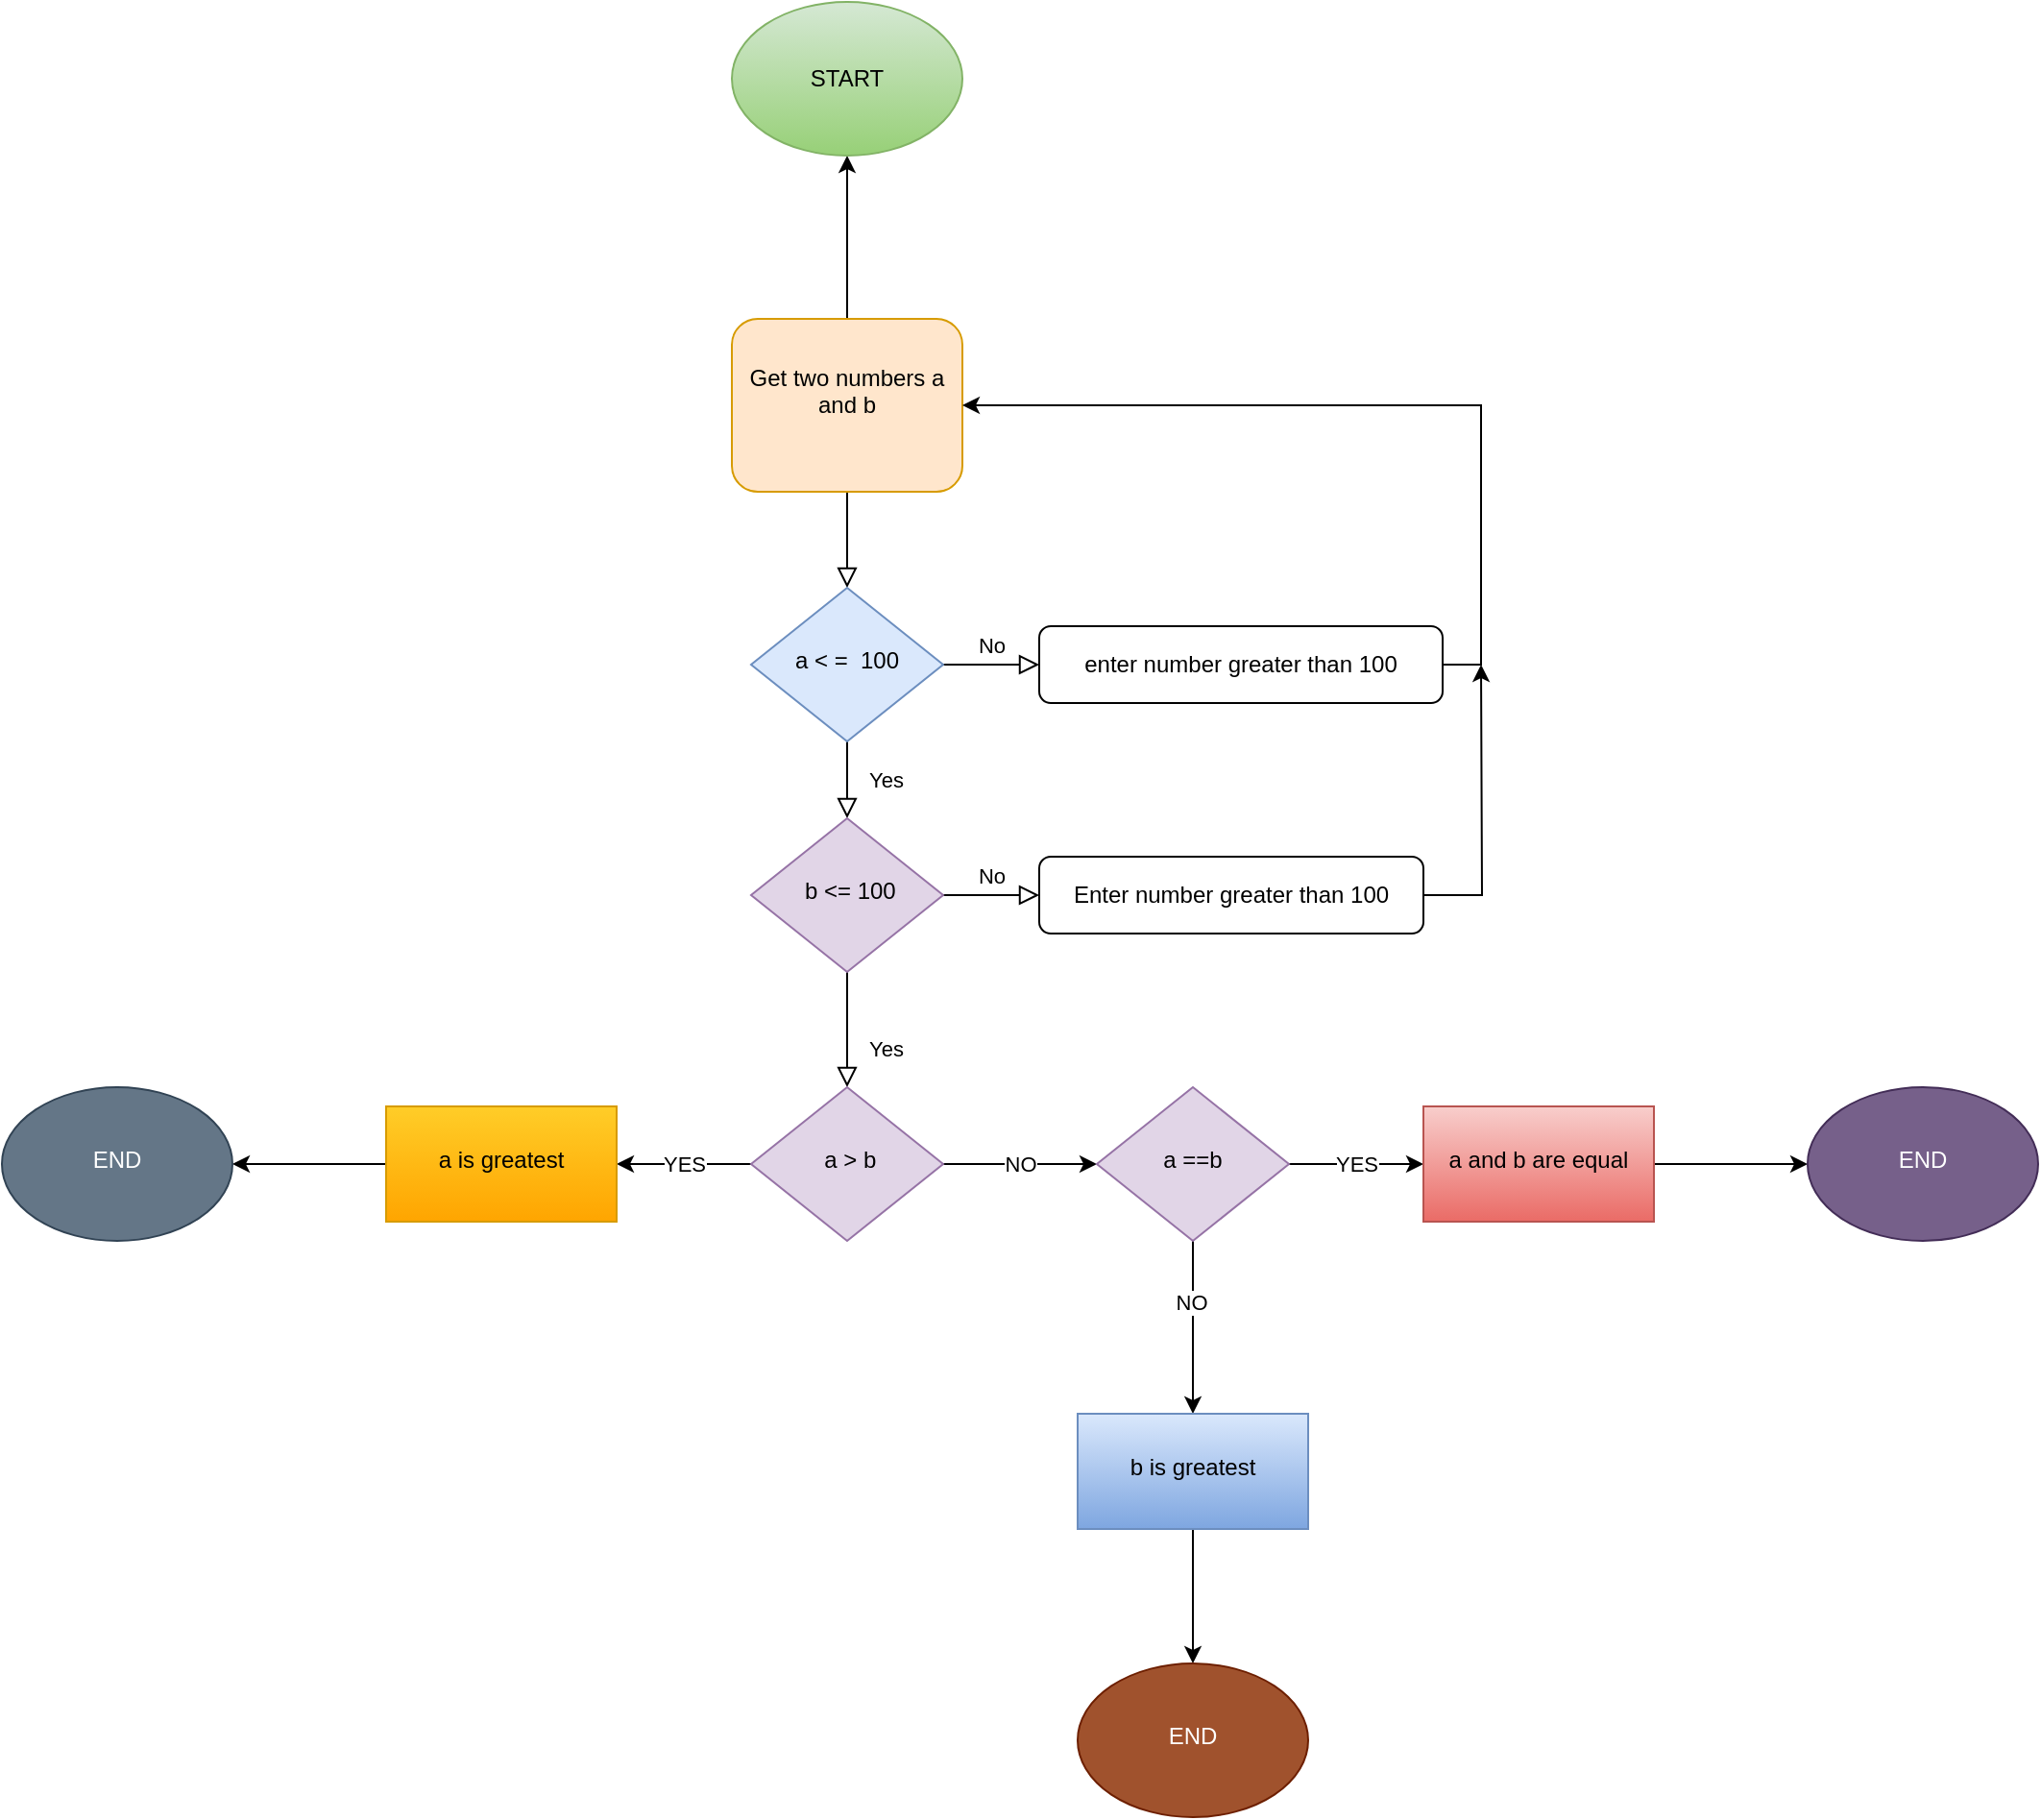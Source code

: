 <mxfile version="14.1.1" type="github">
  <diagram id="C5RBs43oDa-KdzZeNtuy" name="Page-1">
    <mxGraphModel dx="2249" dy="1970" grid="1" gridSize="10" guides="1" tooltips="1" connect="1" arrows="1" fold="1" page="1" pageScale="1" pageWidth="827" pageHeight="1169" math="0" shadow="0">
      <root>
        <mxCell id="WIyWlLk6GJQsqaUBKTNV-0" />
        <mxCell id="WIyWlLk6GJQsqaUBKTNV-1" parent="WIyWlLk6GJQsqaUBKTNV-0" />
        <mxCell id="WIyWlLk6GJQsqaUBKTNV-2" value="" style="rounded=0;html=1;jettySize=auto;orthogonalLoop=1;fontSize=11;endArrow=block;endFill=0;endSize=8;strokeWidth=1;shadow=0;labelBackgroundColor=none;edgeStyle=orthogonalEdgeStyle;" parent="WIyWlLk6GJQsqaUBKTNV-1" source="WIyWlLk6GJQsqaUBKTNV-3" target="WIyWlLk6GJQsqaUBKTNV-6" edge="1">
          <mxGeometry relative="1" as="geometry" />
        </mxCell>
        <mxCell id="H-ual74oy4TJ7JamtMfg-24" value="" style="edgeStyle=orthogonalEdgeStyle;rounded=0;orthogonalLoop=1;jettySize=auto;html=1;" edge="1" parent="WIyWlLk6GJQsqaUBKTNV-1" source="WIyWlLk6GJQsqaUBKTNV-3" target="H-ual74oy4TJ7JamtMfg-23">
          <mxGeometry relative="1" as="geometry" />
        </mxCell>
        <mxCell id="WIyWlLk6GJQsqaUBKTNV-3" value="&lt;div&gt;Get two numbers a and b &lt;br&gt;&lt;/div&gt;&lt;div&gt;&lt;br&gt;&lt;/div&gt;" style="rounded=1;whiteSpace=wrap;html=1;fontSize=12;glass=0;strokeWidth=1;shadow=0;fillColor=#ffe6cc;strokeColor=#d79b00;" parent="WIyWlLk6GJQsqaUBKTNV-1" vertex="1">
          <mxGeometry x="160" y="30" width="120" height="90" as="geometry" />
        </mxCell>
        <mxCell id="WIyWlLk6GJQsqaUBKTNV-4" value="Yes" style="rounded=0;html=1;jettySize=auto;orthogonalLoop=1;fontSize=11;endArrow=block;endFill=0;endSize=8;strokeWidth=1;shadow=0;labelBackgroundColor=none;edgeStyle=orthogonalEdgeStyle;" parent="WIyWlLk6GJQsqaUBKTNV-1" source="WIyWlLk6GJQsqaUBKTNV-6" target="WIyWlLk6GJQsqaUBKTNV-10" edge="1">
          <mxGeometry y="20" relative="1" as="geometry">
            <mxPoint as="offset" />
          </mxGeometry>
        </mxCell>
        <mxCell id="WIyWlLk6GJQsqaUBKTNV-5" value="No" style="edgeStyle=orthogonalEdgeStyle;rounded=0;html=1;jettySize=auto;orthogonalLoop=1;fontSize=11;endArrow=block;endFill=0;endSize=8;strokeWidth=1;shadow=0;labelBackgroundColor=none;" parent="WIyWlLk6GJQsqaUBKTNV-1" source="WIyWlLk6GJQsqaUBKTNV-6" target="WIyWlLk6GJQsqaUBKTNV-7" edge="1">
          <mxGeometry y="10" relative="1" as="geometry">
            <mxPoint as="offset" />
          </mxGeometry>
        </mxCell>
        <mxCell id="WIyWlLk6GJQsqaUBKTNV-6" value="a &amp;lt; =&amp;nbsp; 100" style="rhombus;whiteSpace=wrap;html=1;shadow=0;fontFamily=Helvetica;fontSize=12;align=center;strokeWidth=1;spacing=6;spacingTop=-4;fillColor=#dae8fc;strokeColor=#6c8ebf;" parent="WIyWlLk6GJQsqaUBKTNV-1" vertex="1">
          <mxGeometry x="170" y="170" width="100" height="80" as="geometry" />
        </mxCell>
        <mxCell id="H-ual74oy4TJ7JamtMfg-1" style="edgeStyle=orthogonalEdgeStyle;rounded=0;orthogonalLoop=1;jettySize=auto;html=1;exitX=1;exitY=0.5;exitDx=0;exitDy=0;entryX=1;entryY=0.5;entryDx=0;entryDy=0;" edge="1" parent="WIyWlLk6GJQsqaUBKTNV-1" source="WIyWlLk6GJQsqaUBKTNV-7" target="WIyWlLk6GJQsqaUBKTNV-3">
          <mxGeometry relative="1" as="geometry" />
        </mxCell>
        <mxCell id="WIyWlLk6GJQsqaUBKTNV-7" value="enter number greater than 100" style="rounded=1;whiteSpace=wrap;html=1;fontSize=12;glass=0;strokeWidth=1;shadow=0;" parent="WIyWlLk6GJQsqaUBKTNV-1" vertex="1">
          <mxGeometry x="320" y="190" width="210" height="40" as="geometry" />
        </mxCell>
        <mxCell id="WIyWlLk6GJQsqaUBKTNV-8" value="Yes" style="rounded=0;html=1;jettySize=auto;orthogonalLoop=1;fontSize=11;endArrow=block;endFill=0;endSize=8;strokeWidth=1;shadow=0;labelBackgroundColor=none;edgeStyle=orthogonalEdgeStyle;" parent="WIyWlLk6GJQsqaUBKTNV-1" source="WIyWlLk6GJQsqaUBKTNV-10" edge="1">
          <mxGeometry x="0.333" y="20" relative="1" as="geometry">
            <mxPoint as="offset" />
            <mxPoint x="220" y="430" as="targetPoint" />
          </mxGeometry>
        </mxCell>
        <mxCell id="WIyWlLk6GJQsqaUBKTNV-9" value="No" style="edgeStyle=orthogonalEdgeStyle;rounded=0;html=1;jettySize=auto;orthogonalLoop=1;fontSize=11;endArrow=block;endFill=0;endSize=8;strokeWidth=1;shadow=0;labelBackgroundColor=none;" parent="WIyWlLk6GJQsqaUBKTNV-1" source="WIyWlLk6GJQsqaUBKTNV-10" target="WIyWlLk6GJQsqaUBKTNV-12" edge="1">
          <mxGeometry y="10" relative="1" as="geometry">
            <mxPoint as="offset" />
          </mxGeometry>
        </mxCell>
        <mxCell id="WIyWlLk6GJQsqaUBKTNV-10" value="&amp;nbsp;b &amp;lt;= 100" style="rhombus;whiteSpace=wrap;html=1;shadow=0;fontFamily=Helvetica;fontSize=12;align=center;strokeWidth=1;spacing=6;spacingTop=-4;fillColor=#e1d5e7;strokeColor=#9673a6;" parent="WIyWlLk6GJQsqaUBKTNV-1" vertex="1">
          <mxGeometry x="170" y="290" width="100" height="80" as="geometry" />
        </mxCell>
        <mxCell id="H-ual74oy4TJ7JamtMfg-3" style="edgeStyle=orthogonalEdgeStyle;rounded=0;orthogonalLoop=1;jettySize=auto;html=1;exitX=1;exitY=0.5;exitDx=0;exitDy=0;" edge="1" parent="WIyWlLk6GJQsqaUBKTNV-1" source="WIyWlLk6GJQsqaUBKTNV-12">
          <mxGeometry relative="1" as="geometry">
            <mxPoint x="550" y="210" as="targetPoint" />
          </mxGeometry>
        </mxCell>
        <mxCell id="WIyWlLk6GJQsqaUBKTNV-12" value="Enter number greater than 100" style="rounded=1;whiteSpace=wrap;html=1;fontSize=12;glass=0;strokeWidth=1;shadow=0;" parent="WIyWlLk6GJQsqaUBKTNV-1" vertex="1">
          <mxGeometry x="320" y="310" width="200" height="40" as="geometry" />
        </mxCell>
        <mxCell id="H-ual74oy4TJ7JamtMfg-8" value="NO" style="edgeStyle=orthogonalEdgeStyle;rounded=0;orthogonalLoop=1;jettySize=auto;html=1;" edge="1" parent="WIyWlLk6GJQsqaUBKTNV-1" source="H-ual74oy4TJ7JamtMfg-4" target="H-ual74oy4TJ7JamtMfg-7">
          <mxGeometry relative="1" as="geometry" />
        </mxCell>
        <mxCell id="H-ual74oy4TJ7JamtMfg-10" value="YES" style="edgeStyle=orthogonalEdgeStyle;rounded=0;orthogonalLoop=1;jettySize=auto;html=1;" edge="1" parent="WIyWlLk6GJQsqaUBKTNV-1" source="H-ual74oy4TJ7JamtMfg-4" target="H-ual74oy4TJ7JamtMfg-9">
          <mxGeometry relative="1" as="geometry" />
        </mxCell>
        <mxCell id="H-ual74oy4TJ7JamtMfg-4" value="&amp;nbsp;a &amp;gt; b" style="rhombus;whiteSpace=wrap;html=1;shadow=0;fontFamily=Helvetica;fontSize=12;align=center;strokeWidth=1;spacing=6;spacingTop=-4;fillColor=#e1d5e7;strokeColor=#9673a6;" vertex="1" parent="WIyWlLk6GJQsqaUBKTNV-1">
          <mxGeometry x="170" y="430" width="100" height="80" as="geometry" />
        </mxCell>
        <mxCell id="H-ual74oy4TJ7JamtMfg-12" value="YES" style="edgeStyle=orthogonalEdgeStyle;rounded=0;orthogonalLoop=1;jettySize=auto;html=1;" edge="1" parent="WIyWlLk6GJQsqaUBKTNV-1" source="H-ual74oy4TJ7JamtMfg-7" target="H-ual74oy4TJ7JamtMfg-11">
          <mxGeometry relative="1" as="geometry" />
        </mxCell>
        <mxCell id="H-ual74oy4TJ7JamtMfg-14" value="" style="edgeStyle=orthogonalEdgeStyle;rounded=0;orthogonalLoop=1;jettySize=auto;html=1;" edge="1" parent="WIyWlLk6GJQsqaUBKTNV-1" source="H-ual74oy4TJ7JamtMfg-7" target="H-ual74oy4TJ7JamtMfg-13">
          <mxGeometry relative="1" as="geometry" />
        </mxCell>
        <mxCell id="H-ual74oy4TJ7JamtMfg-15" value="NO" style="edgeLabel;html=1;align=center;verticalAlign=middle;resizable=0;points=[];" vertex="1" connectable="0" parent="H-ual74oy4TJ7JamtMfg-14">
          <mxGeometry x="-0.289" y="-1" relative="1" as="geometry">
            <mxPoint as="offset" />
          </mxGeometry>
        </mxCell>
        <mxCell id="H-ual74oy4TJ7JamtMfg-7" value="a ==b" style="rhombus;whiteSpace=wrap;html=1;shadow=0;fontFamily=Helvetica;fontSize=12;align=center;strokeWidth=1;spacing=6;spacingTop=-4;fillColor=#e1d5e7;strokeColor=#9673a6;" vertex="1" parent="WIyWlLk6GJQsqaUBKTNV-1">
          <mxGeometry x="350" y="430" width="100" height="80" as="geometry" />
        </mxCell>
        <mxCell id="H-ual74oy4TJ7JamtMfg-22" value="" style="edgeStyle=orthogonalEdgeStyle;rounded=0;orthogonalLoop=1;jettySize=auto;html=1;" edge="1" parent="WIyWlLk6GJQsqaUBKTNV-1" source="H-ual74oy4TJ7JamtMfg-9" target="H-ual74oy4TJ7JamtMfg-21">
          <mxGeometry relative="1" as="geometry" />
        </mxCell>
        <mxCell id="H-ual74oy4TJ7JamtMfg-9" value="a is greatest" style="whiteSpace=wrap;html=1;shadow=0;strokeColor=#d79b00;strokeWidth=1;fillColor=#ffcd28;spacing=6;spacingTop=-4;gradientColor=#ffa500;" vertex="1" parent="WIyWlLk6GJQsqaUBKTNV-1">
          <mxGeometry x="-20" y="440" width="120" height="60" as="geometry" />
        </mxCell>
        <mxCell id="H-ual74oy4TJ7JamtMfg-20" value="" style="edgeStyle=orthogonalEdgeStyle;rounded=0;orthogonalLoop=1;jettySize=auto;html=1;" edge="1" parent="WIyWlLk6GJQsqaUBKTNV-1" source="H-ual74oy4TJ7JamtMfg-11" target="H-ual74oy4TJ7JamtMfg-19">
          <mxGeometry relative="1" as="geometry" />
        </mxCell>
        <mxCell id="H-ual74oy4TJ7JamtMfg-11" value="a and b are equal" style="whiteSpace=wrap;html=1;shadow=0;strokeColor=#b85450;strokeWidth=1;fillColor=#f8cecc;spacing=6;spacingTop=-4;gradientColor=#ea6b66;" vertex="1" parent="WIyWlLk6GJQsqaUBKTNV-1">
          <mxGeometry x="520" y="440" width="120" height="60" as="geometry" />
        </mxCell>
        <mxCell id="H-ual74oy4TJ7JamtMfg-18" value="" style="edgeStyle=orthogonalEdgeStyle;rounded=0;orthogonalLoop=1;jettySize=auto;html=1;" edge="1" parent="WIyWlLk6GJQsqaUBKTNV-1" source="H-ual74oy4TJ7JamtMfg-13" target="H-ual74oy4TJ7JamtMfg-17">
          <mxGeometry relative="1" as="geometry" />
        </mxCell>
        <mxCell id="H-ual74oy4TJ7JamtMfg-13" value="b is greatest" style="whiteSpace=wrap;html=1;shadow=0;strokeColor=#6c8ebf;strokeWidth=1;fillColor=#dae8fc;spacing=6;spacingTop=-4;gradientColor=#7ea6e0;" vertex="1" parent="WIyWlLk6GJQsqaUBKTNV-1">
          <mxGeometry x="340" y="600" width="120" height="60" as="geometry" />
        </mxCell>
        <mxCell id="H-ual74oy4TJ7JamtMfg-17" value="END" style="ellipse;whiteSpace=wrap;html=1;shadow=0;strokeColor=#6D1F00;strokeWidth=1;fillColor=#a0522d;spacing=6;spacingTop=-4;fontColor=#ffffff;" vertex="1" parent="WIyWlLk6GJQsqaUBKTNV-1">
          <mxGeometry x="340" y="730" width="120" height="80" as="geometry" />
        </mxCell>
        <mxCell id="H-ual74oy4TJ7JamtMfg-19" value="END" style="ellipse;whiteSpace=wrap;html=1;shadow=0;strokeColor=#432D57;strokeWidth=1;fillColor=#76608a;spacing=6;spacingTop=-4;fontColor=#ffffff;" vertex="1" parent="WIyWlLk6GJQsqaUBKTNV-1">
          <mxGeometry x="720" y="430" width="120" height="80" as="geometry" />
        </mxCell>
        <mxCell id="H-ual74oy4TJ7JamtMfg-21" value="END" style="ellipse;whiteSpace=wrap;html=1;shadow=0;strokeColor=#314354;strokeWidth=1;fillColor=#647687;spacing=6;spacingTop=-4;fontColor=#ffffff;" vertex="1" parent="WIyWlLk6GJQsqaUBKTNV-1">
          <mxGeometry x="-220" y="430" width="120" height="80" as="geometry" />
        </mxCell>
        <mxCell id="H-ual74oy4TJ7JamtMfg-23" value="START" style="ellipse;whiteSpace=wrap;html=1;rounded=1;shadow=0;strokeColor=#82b366;strokeWidth=1;fillColor=#d5e8d4;glass=0;gradientColor=#97d077;" vertex="1" parent="WIyWlLk6GJQsqaUBKTNV-1">
          <mxGeometry x="160" y="-135" width="120" height="80" as="geometry" />
        </mxCell>
      </root>
    </mxGraphModel>
  </diagram>
</mxfile>
